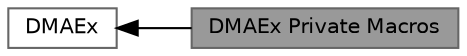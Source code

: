 digraph "DMAEx Private Macros"
{
 // LATEX_PDF_SIZE
  bgcolor="transparent";
  edge [fontname=Helvetica,fontsize=10,labelfontname=Helvetica,labelfontsize=10];
  node [fontname=Helvetica,fontsize=10,shape=box,height=0.2,width=0.4];
  rankdir=LR;
  Node2 [label="DMAEx",height=0.2,width=0.4,color="grey40", fillcolor="white", style="filled",URL="$group___d_m_a_ex.html",tooltip="DMA Extended HAL module driver."];
  Node1 [label="DMAEx Private Macros",height=0.2,width=0.4,color="gray40", fillcolor="grey60", style="filled", fontcolor="black",tooltip="DMAEx private macros."];
  Node2->Node1 [shape=plaintext, dir="back", style="solid"];
}
